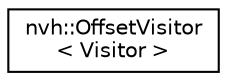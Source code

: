 digraph "Graphical Class Hierarchy"
{
 // LATEX_PDF_SIZE
  edge [fontname="Helvetica",fontsize="10",labelfontname="Helvetica",labelfontsize="10"];
  node [fontname="Helvetica",fontsize="10",shape=record];
  rankdir="LR";
  Node0 [label="nvh::OffsetVisitor\l\< Visitor \>",height=0.2,width=0.4,color="black", fillcolor="white", style="filled",URL="$structnvh_1_1_offset_visitor.html",tooltip=" "];
}
